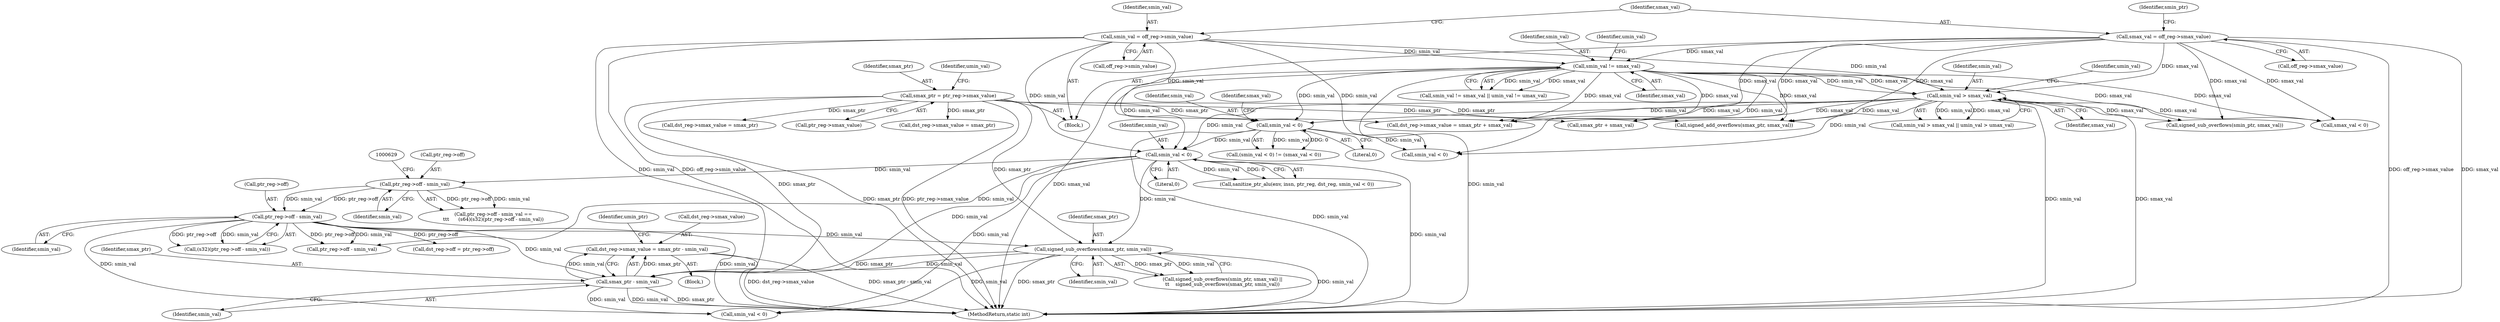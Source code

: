 digraph "0_linux_979d63d50c0c0f7bc537bf821e056cc9fe5abd38@integer" {
"1000717" [label="(Call,dst_reg->smax_value = smax_ptr - smin_val)"];
"1000721" [label="(Call,smax_ptr - smin_val)"];
"1000694" [label="(Call,signed_sub_overflows(smax_ptr, smin_val))"];
"1000174" [label="(Call,smax_ptr = ptr_reg->smax_value)"];
"1000579" [label="(Call,smin_val < 0)"];
"1000234" [label="(Call,smin_val != smax_val)"];
"1000156" [label="(Call,smin_val = off_reg->smin_value)"];
"1000162" [label="(Call,smax_val = off_reg->smax_value)"];
"1000312" [label="(Call,smin_val < 0)"];
"1000241" [label="(Call,smin_val > smax_val)"];
"1000632" [label="(Call,ptr_reg->off - smin_val)"];
"1000623" [label="(Call,ptr_reg->off - smin_val)"];
"1000624" [label="(Call,ptr_reg->off)"];
"1000482" [label="(Call,dst_reg->smax_value = smax_ptr + smax_val)"];
"1000242" [label="(Identifier,smin_val)"];
"1000175" [label="(Identifier,smax_ptr)"];
"1000721" [label="(Call,smax_ptr - smin_val)"];
"1000691" [label="(Call,signed_sub_overflows(smin_ptr, smax_val))"];
"1000717" [label="(Call,dst_reg->smax_value = smax_ptr - smin_val)"];
"1000486" [label="(Call,smax_ptr + smax_val)"];
"1000243" [label="(Identifier,smax_val)"];
"1000316" [label="(Identifier,smax_val)"];
"1000315" [label="(Call,smax_val < 0)"];
"1000633" [label="(Call,ptr_reg->off)"];
"1000766" [label="(Call,dst_reg->off = ptr_reg->off)"];
"1000718" [label="(Call,dst_reg->smax_value)"];
"1000311" [label="(Call,(smin_val < 0) != (smax_val < 0))"];
"1000314" [label="(Literal,0)"];
"1000643" [label="(Call,dst_reg->smax_value = smax_ptr)"];
"1000622" [label="(Call,ptr_reg->off - smin_val ==\n\t\t\t      (s64)(s32)(ptr_reg->off - smin_val))"];
"1000627" [label="(Identifier,smin_val)"];
"1000157" [label="(Identifier,smin_val)"];
"1000696" [label="(Identifier,smin_val)"];
"1000694" [label="(Call,signed_sub_overflows(smax_ptr, smin_val))"];
"1000695" [label="(Identifier,smax_ptr)"];
"1000574" [label="(Call,sanitize_ptr_alu(env, insn, ptr_reg, dst_reg, smin_val < 0))"];
"1000156" [label="(Call,smin_val = off_reg->smin_value)"];
"1000164" [label="(Call,off_reg->smax_value)"];
"1000636" [label="(Identifier,smin_val)"];
"1000722" [label="(Identifier,smax_ptr)"];
"1000169" [label="(Identifier,smin_ptr)"];
"1000312" [label="(Call,smin_val < 0)"];
"1000726" [label="(Identifier,umin_ptr)"];
"1000124" [label="(Block,)"];
"1000245" [label="(Identifier,umin_val)"];
"1000240" [label="(Call,smin_val > smax_val || umin_val > umax_val)"];
"1000907" [label="(MethodReturn,static int)"];
"1000632" [label="(Call,ptr_reg->off - smin_val)"];
"1000690" [label="(Call,signed_sub_overflows(smin_ptr, smax_val) ||\n\t\t    signed_sub_overflows(smax_ptr, smin_val))"];
"1000162" [label="(Call,smax_val = off_reg->smax_value)"];
"1000377" [label="(Call,smin_val < 0)"];
"1000630" [label="(Call,(s32)(ptr_reg->off - smin_val))"];
"1000163" [label="(Identifier,smax_val)"];
"1000623" [label="(Call,ptr_reg->off - smin_val)"];
"1000580" [label="(Identifier,smin_val)"];
"1000676" [label="(Call,ptr_reg->off - smin_val)"];
"1000235" [label="(Identifier,smin_val)"];
"1000233" [label="(Call,smin_val != smax_val || umin_val != umax_val)"];
"1000241" [label="(Call,smin_val > smax_val)"];
"1000723" [label="(Identifier,smin_val)"];
"1000238" [label="(Identifier,umin_val)"];
"1000176" [label="(Call,ptr_reg->smax_value)"];
"1000174" [label="(Call,smax_ptr = ptr_reg->smax_value)"];
"1000313" [label="(Identifier,smin_val)"];
"1000234" [label="(Call,smin_val != smax_val)"];
"1000793" [label="(Call,smin_val < 0)"];
"1000415" [label="(Call,dst_reg->smax_value = smax_ptr)"];
"1000709" [label="(Block,)"];
"1000459" [label="(Call,signed_add_overflows(smax_ptr, smax_val))"];
"1000158" [label="(Call,off_reg->smin_value)"];
"1000581" [label="(Literal,0)"];
"1000236" [label="(Identifier,smax_val)"];
"1000579" [label="(Call,smin_val < 0)"];
"1000181" [label="(Identifier,umin_val)"];
"1000717" -> "1000709"  [label="AST: "];
"1000717" -> "1000721"  [label="CFG: "];
"1000718" -> "1000717"  [label="AST: "];
"1000721" -> "1000717"  [label="AST: "];
"1000726" -> "1000717"  [label="CFG: "];
"1000717" -> "1000907"  [label="DDG: smax_ptr - smin_val"];
"1000717" -> "1000907"  [label="DDG: dst_reg->smax_value"];
"1000721" -> "1000717"  [label="DDG: smax_ptr"];
"1000721" -> "1000717"  [label="DDG: smin_val"];
"1000721" -> "1000723"  [label="CFG: "];
"1000722" -> "1000721"  [label="AST: "];
"1000723" -> "1000721"  [label="AST: "];
"1000721" -> "1000907"  [label="DDG: smax_ptr"];
"1000721" -> "1000907"  [label="DDG: smin_val"];
"1000694" -> "1000721"  [label="DDG: smax_ptr"];
"1000694" -> "1000721"  [label="DDG: smin_val"];
"1000174" -> "1000721"  [label="DDG: smax_ptr"];
"1000579" -> "1000721"  [label="DDG: smin_val"];
"1000632" -> "1000721"  [label="DDG: smin_val"];
"1000721" -> "1000793"  [label="DDG: smin_val"];
"1000694" -> "1000690"  [label="AST: "];
"1000694" -> "1000696"  [label="CFG: "];
"1000695" -> "1000694"  [label="AST: "];
"1000696" -> "1000694"  [label="AST: "];
"1000690" -> "1000694"  [label="CFG: "];
"1000694" -> "1000907"  [label="DDG: smax_ptr"];
"1000694" -> "1000907"  [label="DDG: smin_val"];
"1000694" -> "1000690"  [label="DDG: smax_ptr"];
"1000694" -> "1000690"  [label="DDG: smin_val"];
"1000174" -> "1000694"  [label="DDG: smax_ptr"];
"1000579" -> "1000694"  [label="DDG: smin_val"];
"1000632" -> "1000694"  [label="DDG: smin_val"];
"1000694" -> "1000793"  [label="DDG: smin_val"];
"1000174" -> "1000124"  [label="AST: "];
"1000174" -> "1000176"  [label="CFG: "];
"1000175" -> "1000174"  [label="AST: "];
"1000176" -> "1000174"  [label="AST: "];
"1000181" -> "1000174"  [label="CFG: "];
"1000174" -> "1000907"  [label="DDG: ptr_reg->smax_value"];
"1000174" -> "1000907"  [label="DDG: smax_ptr"];
"1000174" -> "1000415"  [label="DDG: smax_ptr"];
"1000174" -> "1000459"  [label="DDG: smax_ptr"];
"1000174" -> "1000482"  [label="DDG: smax_ptr"];
"1000174" -> "1000486"  [label="DDG: smax_ptr"];
"1000174" -> "1000643"  [label="DDG: smax_ptr"];
"1000579" -> "1000574"  [label="AST: "];
"1000579" -> "1000581"  [label="CFG: "];
"1000580" -> "1000579"  [label="AST: "];
"1000581" -> "1000579"  [label="AST: "];
"1000574" -> "1000579"  [label="CFG: "];
"1000579" -> "1000907"  [label="DDG: smin_val"];
"1000579" -> "1000574"  [label="DDG: smin_val"];
"1000579" -> "1000574"  [label="DDG: 0"];
"1000234" -> "1000579"  [label="DDG: smin_val"];
"1000156" -> "1000579"  [label="DDG: smin_val"];
"1000312" -> "1000579"  [label="DDG: smin_val"];
"1000241" -> "1000579"  [label="DDG: smin_val"];
"1000579" -> "1000623"  [label="DDG: smin_val"];
"1000579" -> "1000676"  [label="DDG: smin_val"];
"1000579" -> "1000793"  [label="DDG: smin_val"];
"1000234" -> "1000233"  [label="AST: "];
"1000234" -> "1000236"  [label="CFG: "];
"1000235" -> "1000234"  [label="AST: "];
"1000236" -> "1000234"  [label="AST: "];
"1000238" -> "1000234"  [label="CFG: "];
"1000233" -> "1000234"  [label="CFG: "];
"1000234" -> "1000907"  [label="DDG: smax_val"];
"1000234" -> "1000907"  [label="DDG: smin_val"];
"1000234" -> "1000233"  [label="DDG: smin_val"];
"1000234" -> "1000233"  [label="DDG: smax_val"];
"1000156" -> "1000234"  [label="DDG: smin_val"];
"1000162" -> "1000234"  [label="DDG: smax_val"];
"1000234" -> "1000241"  [label="DDG: smin_val"];
"1000234" -> "1000241"  [label="DDG: smax_val"];
"1000234" -> "1000312"  [label="DDG: smin_val"];
"1000234" -> "1000315"  [label="DDG: smax_val"];
"1000234" -> "1000377"  [label="DDG: smin_val"];
"1000234" -> "1000459"  [label="DDG: smax_val"];
"1000234" -> "1000482"  [label="DDG: smax_val"];
"1000234" -> "1000486"  [label="DDG: smax_val"];
"1000234" -> "1000691"  [label="DDG: smax_val"];
"1000156" -> "1000124"  [label="AST: "];
"1000156" -> "1000158"  [label="CFG: "];
"1000157" -> "1000156"  [label="AST: "];
"1000158" -> "1000156"  [label="AST: "];
"1000163" -> "1000156"  [label="CFG: "];
"1000156" -> "1000907"  [label="DDG: smin_val"];
"1000156" -> "1000907"  [label="DDG: off_reg->smin_value"];
"1000156" -> "1000241"  [label="DDG: smin_val"];
"1000156" -> "1000312"  [label="DDG: smin_val"];
"1000156" -> "1000377"  [label="DDG: smin_val"];
"1000162" -> "1000124"  [label="AST: "];
"1000162" -> "1000164"  [label="CFG: "];
"1000163" -> "1000162"  [label="AST: "];
"1000164" -> "1000162"  [label="AST: "];
"1000169" -> "1000162"  [label="CFG: "];
"1000162" -> "1000907"  [label="DDG: off_reg->smax_value"];
"1000162" -> "1000907"  [label="DDG: smax_val"];
"1000162" -> "1000241"  [label="DDG: smax_val"];
"1000162" -> "1000315"  [label="DDG: smax_val"];
"1000162" -> "1000459"  [label="DDG: smax_val"];
"1000162" -> "1000482"  [label="DDG: smax_val"];
"1000162" -> "1000486"  [label="DDG: smax_val"];
"1000162" -> "1000691"  [label="DDG: smax_val"];
"1000312" -> "1000311"  [label="AST: "];
"1000312" -> "1000314"  [label="CFG: "];
"1000313" -> "1000312"  [label="AST: "];
"1000314" -> "1000312"  [label="AST: "];
"1000316" -> "1000312"  [label="CFG: "];
"1000312" -> "1000907"  [label="DDG: smin_val"];
"1000312" -> "1000311"  [label="DDG: smin_val"];
"1000312" -> "1000311"  [label="DDG: 0"];
"1000241" -> "1000312"  [label="DDG: smin_val"];
"1000312" -> "1000377"  [label="DDG: smin_val"];
"1000241" -> "1000240"  [label="AST: "];
"1000241" -> "1000243"  [label="CFG: "];
"1000242" -> "1000241"  [label="AST: "];
"1000243" -> "1000241"  [label="AST: "];
"1000245" -> "1000241"  [label="CFG: "];
"1000240" -> "1000241"  [label="CFG: "];
"1000241" -> "1000907"  [label="DDG: smin_val"];
"1000241" -> "1000907"  [label="DDG: smax_val"];
"1000241" -> "1000240"  [label="DDG: smin_val"];
"1000241" -> "1000240"  [label="DDG: smax_val"];
"1000241" -> "1000315"  [label="DDG: smax_val"];
"1000241" -> "1000377"  [label="DDG: smin_val"];
"1000241" -> "1000459"  [label="DDG: smax_val"];
"1000241" -> "1000482"  [label="DDG: smax_val"];
"1000241" -> "1000486"  [label="DDG: smax_val"];
"1000241" -> "1000691"  [label="DDG: smax_val"];
"1000632" -> "1000630"  [label="AST: "];
"1000632" -> "1000636"  [label="CFG: "];
"1000633" -> "1000632"  [label="AST: "];
"1000636" -> "1000632"  [label="AST: "];
"1000630" -> "1000632"  [label="CFG: "];
"1000632" -> "1000907"  [label="DDG: smin_val"];
"1000632" -> "1000630"  [label="DDG: ptr_reg->off"];
"1000632" -> "1000630"  [label="DDG: smin_val"];
"1000623" -> "1000632"  [label="DDG: ptr_reg->off"];
"1000623" -> "1000632"  [label="DDG: smin_val"];
"1000632" -> "1000676"  [label="DDG: ptr_reg->off"];
"1000632" -> "1000676"  [label="DDG: smin_val"];
"1000632" -> "1000766"  [label="DDG: ptr_reg->off"];
"1000632" -> "1000793"  [label="DDG: smin_val"];
"1000623" -> "1000622"  [label="AST: "];
"1000623" -> "1000627"  [label="CFG: "];
"1000624" -> "1000623"  [label="AST: "];
"1000627" -> "1000623"  [label="AST: "];
"1000629" -> "1000623"  [label="CFG: "];
"1000623" -> "1000622"  [label="DDG: ptr_reg->off"];
"1000623" -> "1000622"  [label="DDG: smin_val"];
}
